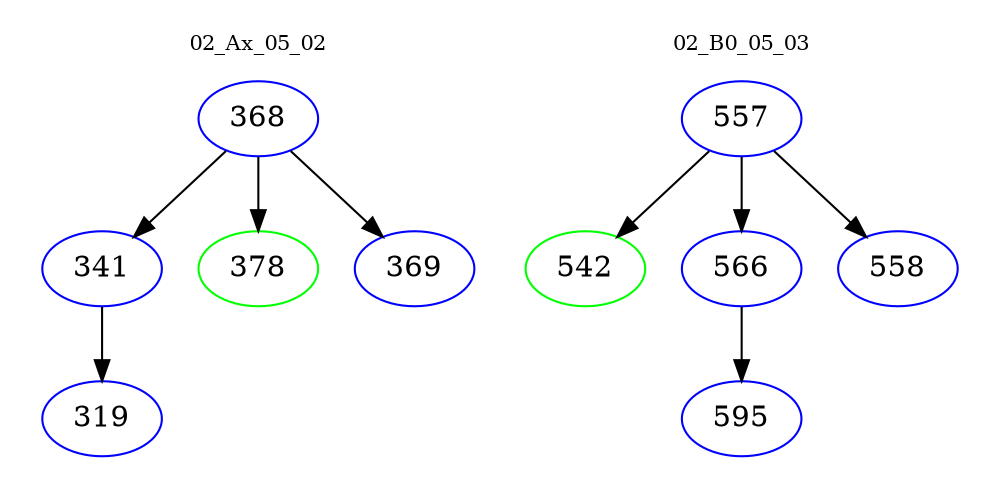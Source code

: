 digraph{
subgraph cluster_0 {
color = white
label = "02_Ax_05_02";
fontsize=10;
T0_368 [label="368", color="blue"]
T0_368 -> T0_341 [color="black"]
T0_341 [label="341", color="blue"]
T0_341 -> T0_319 [color="black"]
T0_319 [label="319", color="blue"]
T0_368 -> T0_378 [color="black"]
T0_378 [label="378", color="green"]
T0_368 -> T0_369 [color="black"]
T0_369 [label="369", color="blue"]
}
subgraph cluster_1 {
color = white
label = "02_B0_05_03";
fontsize=10;
T1_557 [label="557", color="blue"]
T1_557 -> T1_542 [color="black"]
T1_542 [label="542", color="green"]
T1_557 -> T1_566 [color="black"]
T1_566 [label="566", color="blue"]
T1_566 -> T1_595 [color="black"]
T1_595 [label="595", color="blue"]
T1_557 -> T1_558 [color="black"]
T1_558 [label="558", color="blue"]
}
}
